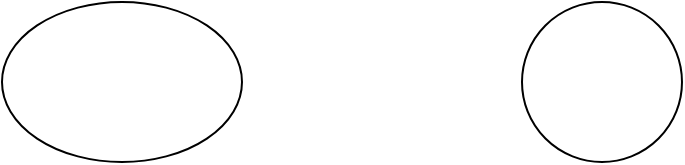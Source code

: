 <mxfile version="12.3.0" type="github" pages="1">
  <diagram id="IIl_K_A8DQng9myRE2v2" name="第 1 页">
    <mxGraphModel dx="868" dy="450" grid="1" gridSize="10" guides="1" tooltips="1" connect="1" arrows="1" fold="1" page="1" pageScale="1" pageWidth="827" pageHeight="1169" math="0" shadow="0">
      <root>
        <mxCell id="0"/>
        <mxCell id="1" parent="0"/>
        <mxCell id="YCdhMVUFhMwzQerJn69J-1" value="" style="ellipse;whiteSpace=wrap;html=1;" vertex="1" parent="1">
          <mxGeometry x="100" y="130" width="120" height="80" as="geometry"/>
        </mxCell>
        <mxCell id="YCdhMVUFhMwzQerJn69J-2" value="" style="ellipse;whiteSpace=wrap;html=1;aspect=fixed;" vertex="1" parent="1">
          <mxGeometry x="360" y="130" width="80" height="80" as="geometry"/>
        </mxCell>
      </root>
    </mxGraphModel>
  </diagram>
</mxfile>
